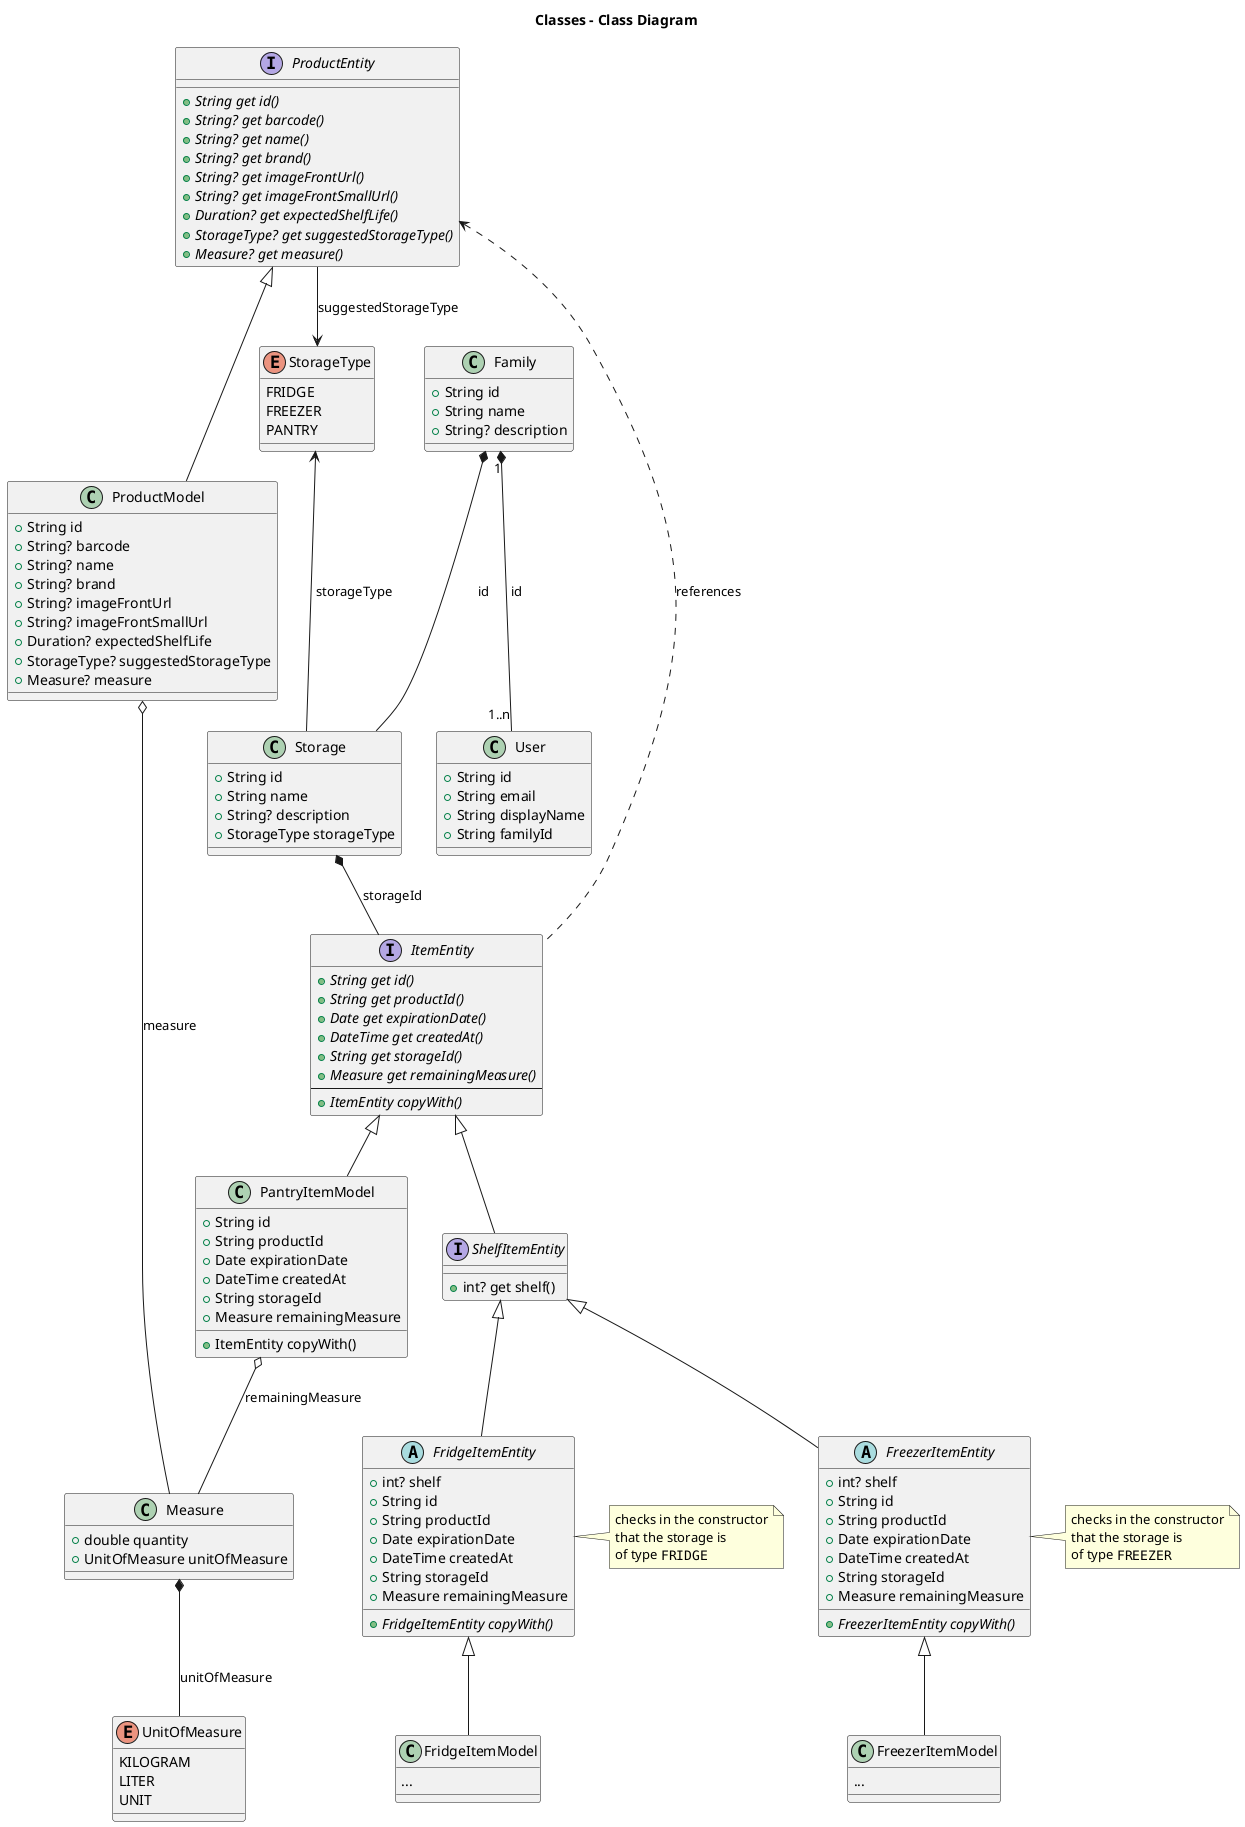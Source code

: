 @startuml Domain Diagram
skinparam defaultFontName monospace

title Classes - Class Diagram

interface ProductEntity {
  {abstract} +String get id()
  {abstract} +String? get barcode()
  {abstract} +String? get name()
  {abstract} +String? get brand()
  {abstract} +String? get imageFrontUrl()
  {abstract} +String? get imageFrontSmallUrl()
  {abstract} +Duration? get expectedShelfLife()
  {abstract} +StorageType? get suggestedStorageType()
  {abstract} +Measure? get measure()
}
ProductModel o-- Measure: measure
ProductEntity --> StorageType: suggestedStorageType

class ProductModel {
  +String id
  +String? barcode
  +String? name
  +String? brand
  +String? imageFrontUrl
  +String? imageFrontSmallUrl
  +Duration? expectedShelfLife
  +StorageType? suggestedStorageType
  +Measure? measure
}

class User {
  +String id
  +String email
  +String displayName
  +String familyId
}

class Family {
  +String id
  +String name
  +String? description
}
Family "1" *-- "1..n" User: id
Family *-- Storage: id

class Storage {
  +String id
  +String name
  +String? description
  +StorageType storageType
}

StorageType <-- Storage: storageType

enum StorageType {
  FRIDGE
  FREEZER
  PANTRY
}

interface ItemEntity {
  {abstract} +String get id()
  {abstract} +String get productId()
  {abstract} +Date get expirationDate()
  {abstract} +DateTime get createdAt()
  {abstract} +String get storageId()
  {abstract} +Measure get remainingMeasure()
  ---
  {abstract} +ItemEntity copyWith()
}

interface ShelfItemEntity {
  +int? get shelf()
}

abstract class FridgeItemEntity {
  +int? shelf
  +String id
  +String productId
  +Date expirationDate
  +DateTime createdAt
  +String storageId
  +Measure remainingMeasure
  
  {abstract} +FridgeItemEntity copyWith()
}

note right of FridgeItemEntity
  checks in the constructor
  that the storage is 
  of type ""FRIDGE""
end note

ItemEntity <|-- ShelfItemEntity

ShelfItemEntity <|-- FridgeItemEntity

abstract class FreezerItemEntity {
  +int? shelf
  +String id
  +String productId
  +Date expirationDate
  +DateTime createdAt
  +String storageId
  +Measure remainingMeasure

  {abstract} +FreezerItemEntity copyWith()
}
note right of FreezerItemEntity
  checks in the constructor
  that the storage is 
  of type ""FREEZER""
end note

ShelfItemEntity <|-- FreezerItemEntity

Storage *-- ItemEntity: storageId
PantryItemModel o-- Measure: remainingMeasure

class PantryItemModel {
  +String id
  +String productId
  +Date expirationDate
  +DateTime createdAt
  +String storageId
  +Measure remainingMeasure

  +ItemEntity copyWith()
}

class FridgeItemModel {
  ...
}

FridgeItemEntity <|-- FridgeItemModel

class FreezerItemModel {
  ...
}

FreezerItemEntity <|-- FreezerItemModel

class Measure {
  +double quantity
  +UnitOfMeasure unitOfMeasure
}
Measure *-- UnitOfMeasure: unitOfMeasure
enum UnitOfMeasure {
  KILOGRAM
  LITER
  UNIT
}

ProductEntity <|-- ProductModel
ProductEntity <.. ItemEntity: references
ItemEntity <|-- PantryItemModel

@enduml
